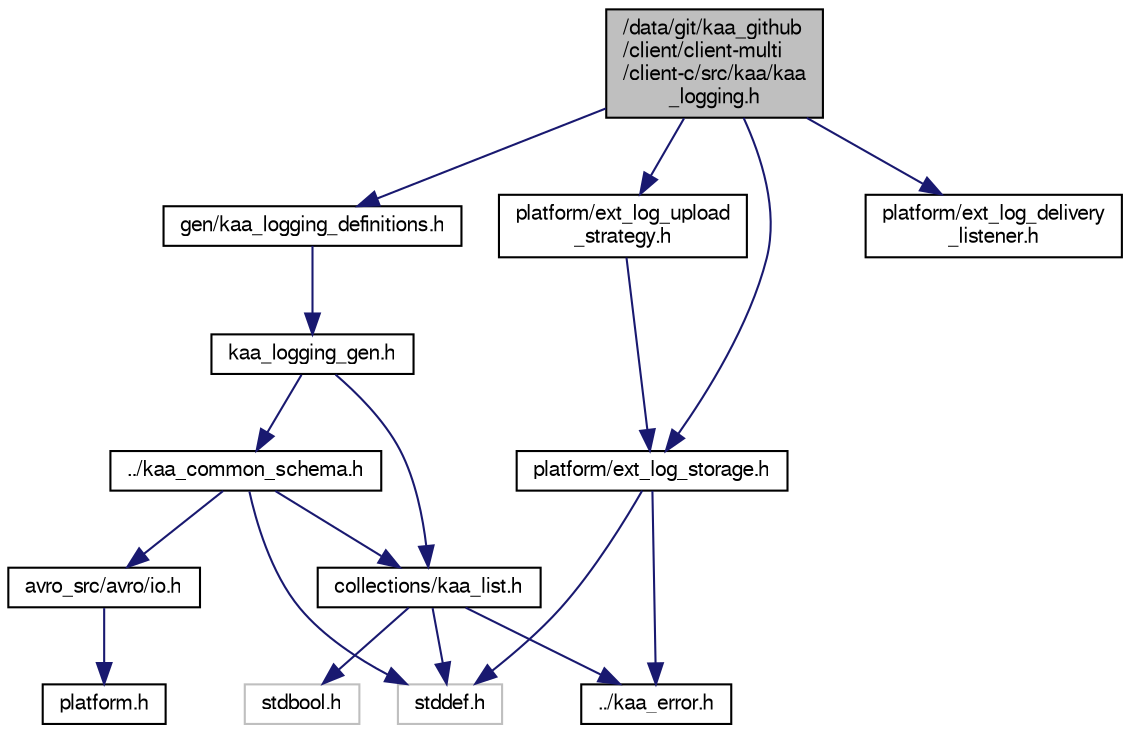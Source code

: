 digraph "/data/git/kaa_github/client/client-multi/client-c/src/kaa/kaa_logging.h"
{
  bgcolor="transparent";
  edge [fontname="FreeSans",fontsize="10",labelfontname="FreeSans",labelfontsize="10"];
  node [fontname="FreeSans",fontsize="10",shape=record];
  Node1 [label="/data/git/kaa_github\l/client/client-multi\l/client-c/src/kaa/kaa\l_logging.h",height=0.2,width=0.4,color="black", fillcolor="grey75", style="filled" fontcolor="black"];
  Node1 -> Node2 [color="midnightblue",fontsize="10",style="solid",fontname="FreeSans"];
  Node2 [label="gen/kaa_logging_definitions.h",height=0.2,width=0.4,color="black",URL="$kaa__logging__definitions_8h.html"];
  Node2 -> Node3 [color="midnightblue",fontsize="10",style="solid",fontname="FreeSans"];
  Node3 [label="kaa_logging_gen.h",height=0.2,width=0.4,color="black",URL="$kaa__logging__gen_8h.html"];
  Node3 -> Node4 [color="midnightblue",fontsize="10",style="solid",fontname="FreeSans"];
  Node4 [label="../kaa_common_schema.h",height=0.2,width=0.4,color="black",URL="$kaa__common__schema_8h.html"];
  Node4 -> Node5 [color="midnightblue",fontsize="10",style="solid",fontname="FreeSans"];
  Node5 [label="stddef.h",height=0.2,width=0.4,color="grey75"];
  Node4 -> Node6 [color="midnightblue",fontsize="10",style="solid",fontname="FreeSans"];
  Node6 [label="avro_src/avro/io.h",height=0.2,width=0.4,color="black",URL="$io_8h.html"];
  Node6 -> Node7 [color="midnightblue",fontsize="10",style="solid",fontname="FreeSans"];
  Node7 [label="platform.h",height=0.2,width=0.4,color="black",URL="$avro__src_2avro_2platform_8h.html"];
  Node4 -> Node8 [color="midnightblue",fontsize="10",style="solid",fontname="FreeSans"];
  Node8 [label="collections/kaa_list.h",height=0.2,width=0.4,color="black",URL="$kaa__list_8h.html"];
  Node8 -> Node9 [color="midnightblue",fontsize="10",style="solid",fontname="FreeSans"];
  Node9 [label="stdbool.h",height=0.2,width=0.4,color="grey75"];
  Node8 -> Node5 [color="midnightblue",fontsize="10",style="solid",fontname="FreeSans"];
  Node8 -> Node10 [color="midnightblue",fontsize="10",style="solid",fontname="FreeSans"];
  Node10 [label="../kaa_error.h",height=0.2,width=0.4,color="black",URL="$kaa__error_8h.html",tooltip="Kaa error codes. "];
  Node3 -> Node8 [color="midnightblue",fontsize="10",style="solid",fontname="FreeSans"];
  Node1 -> Node11 [color="midnightblue",fontsize="10",style="solid",fontname="FreeSans"];
  Node11 [label="platform/ext_log_storage.h",height=0.2,width=0.4,color="black",URL="$ext__log__storage_8h.html",tooltip="External log storage interface used by Kaa data collection subsystem to temporarily store the logs be..."];
  Node11 -> Node5 [color="midnightblue",fontsize="10",style="solid",fontname="FreeSans"];
  Node11 -> Node10 [color="midnightblue",fontsize="10",style="solid",fontname="FreeSans"];
  Node1 -> Node12 [color="midnightblue",fontsize="10",style="solid",fontname="FreeSans"];
  Node12 [label="platform/ext_log_upload\l_strategy.h",height=0.2,width=0.4,color="black",URL="$ext__log__upload__strategy_8h.html",tooltip="External log upload strategy interface used by Kaa data collection subsystem to decide when to upload..."];
  Node12 -> Node11 [color="midnightblue",fontsize="10",style="solid",fontname="FreeSans"];
  Node1 -> Node13 [color="midnightblue",fontsize="10",style="solid",fontname="FreeSans"];
  Node13 [label="platform/ext_log_delivery\l_listener.h",height=0.2,width=0.4,color="black",URL="$ext__log__delivery__listener_8h.html",tooltip="External log delivery listener interfaces. "];
}
